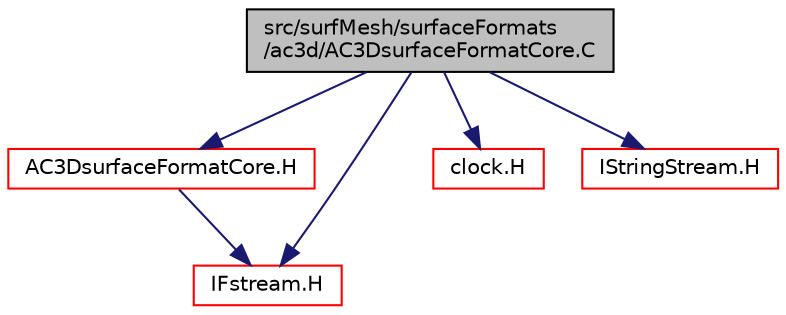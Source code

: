 digraph "src/surfMesh/surfaceFormats/ac3d/AC3DsurfaceFormatCore.C"
{
  bgcolor="transparent";
  edge [fontname="Helvetica",fontsize="10",labelfontname="Helvetica",labelfontsize="10"];
  node [fontname="Helvetica",fontsize="10",shape=record];
  Node1 [label="src/surfMesh/surfaceFormats\l/ac3d/AC3DsurfaceFormatCore.C",height=0.2,width=0.4,color="black", fillcolor="grey75", style="filled", fontcolor="black"];
  Node1 -> Node2 [color="midnightblue",fontsize="10",style="solid",fontname="Helvetica"];
  Node2 [label="AC3DsurfaceFormatCore.H",height=0.2,width=0.4,color="red",URL="$a09998.html"];
  Node2 -> Node3 [color="midnightblue",fontsize="10",style="solid",fontname="Helvetica"];
  Node3 [label="IFstream.H",height=0.2,width=0.4,color="red",URL="$a08099.html"];
  Node1 -> Node4 [color="midnightblue",fontsize="10",style="solid",fontname="Helvetica"];
  Node4 [label="clock.H",height=0.2,width=0.4,color="red",URL="$a08479.html"];
  Node1 -> Node3 [color="midnightblue",fontsize="10",style="solid",fontname="Helvetica"];
  Node1 -> Node5 [color="midnightblue",fontsize="10",style="solid",fontname="Helvetica"];
  Node5 [label="IStringStream.H",height=0.2,width=0.4,color="red",URL="$a08151.html"];
}
